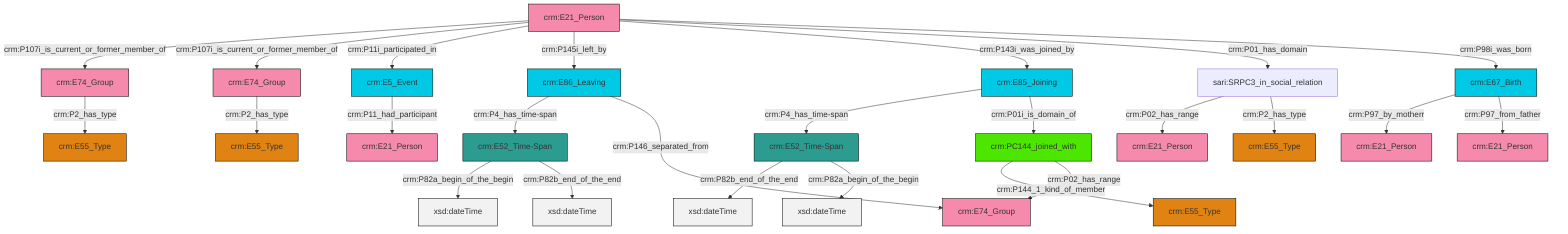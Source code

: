 graph TD
classDef Literal fill:#f2f2f2,stroke:#000000;
classDef CRM_Entity fill:#FFFFFF,stroke:#000000;
classDef Temporal_Entity fill:#00C9E6, stroke:#000000;
classDef Type fill:#E18312, stroke:#000000;
classDef Time-Span fill:#2C9C91, stroke:#000000;
classDef Appellation fill:#FFEB7F, stroke:#000000;
classDef Place fill:#008836, stroke:#000000;
classDef Persistent_Item fill:#B266B2, stroke:#000000;
classDef Conceptual_Object fill:#FFD700, stroke:#000000;
classDef Physical_Thing fill:#D2B48C, stroke:#000000;
classDef Actor fill:#f58aad, stroke:#000000;
classDef PC_Classes fill:#4ce600, stroke:#000000;
classDef Multi fill:#cccccc,stroke:#000000;

6["sari:SRPC3_in_social_relation"]:::Default -->|crm:P02_has_range| 7["crm:E21_Person"]:::Actor
8["crm:E86_Leaving"]:::Temporal_Entity -->|crm:P4_has_time-span| 9["crm:E52_Time-Span"]:::Time-Span
10["crm:E21_Person"]:::Actor -->|crm:P107i_is_current_or_former_member_of| 11["crm:E74_Group"]:::Actor
13["crm:E52_Time-Span"]:::Time-Span -->|crm:P82b_end_of_the_end| 14[xsd:dateTime]:::Literal
17["crm:E74_Group"]:::Actor -->|crm:P2_has_type| 18["crm:E55_Type"]:::Type
10["crm:E21_Person"]:::Actor -->|crm:P107i_is_current_or_former_member_of| 17["crm:E74_Group"]:::Actor
22["crm:E5_Event"]:::Temporal_Entity -->|crm:P11_had_participant| 19["crm:E21_Person"]:::Actor
11["crm:E74_Group"]:::Actor -->|crm:P2_has_type| 2["crm:E55_Type"]:::Type
27["crm:E85_Joining"]:::Temporal_Entity -->|crm:P4_has_time-span| 13["crm:E52_Time-Span"]:::Time-Span
25["crm:PC144_joined_with"]:::PC_Classes -->|crm:P144_1_kind_of_member| 0["crm:E55_Type"]:::Type
10["crm:E21_Person"]:::Actor -->|crm:P11i_participated_in| 22["crm:E5_Event"]:::Temporal_Entity
13["crm:E52_Time-Span"]:::Time-Span -->|crm:P82a_begin_of_the_begin| 32[xsd:dateTime]:::Literal
9["crm:E52_Time-Span"]:::Time-Span -->|crm:P82a_begin_of_the_begin| 34[xsd:dateTime]:::Literal
27["crm:E85_Joining"]:::Temporal_Entity -->|crm:P01i_is_domain_of| 25["crm:PC144_joined_with"]:::PC_Classes
4["crm:E67_Birth"]:::Temporal_Entity -->|crm:P97_by_motherr| 35["crm:E21_Person"]:::Actor
4["crm:E67_Birth"]:::Temporal_Entity -->|crm:P97_from_father| 23["crm:E21_Person"]:::Actor
9["crm:E52_Time-Span"]:::Time-Span -->|crm:P82b_end_of_the_end| 40[xsd:dateTime]:::Literal
6["sari:SRPC3_in_social_relation"]:::Default -->|crm:P2_has_type| 28["crm:E55_Type"]:::Type
10["crm:E21_Person"]:::Actor -->|crm:P145i_left_by| 8["crm:E86_Leaving"]:::Temporal_Entity
8["crm:E86_Leaving"]:::Temporal_Entity -->|crm:P146_separated_from| 38["crm:E74_Group"]:::Actor
25["crm:PC144_joined_with"]:::PC_Classes -->|crm:P02_has_range| 38["crm:E74_Group"]:::Actor
10["crm:E21_Person"]:::Actor -->|crm:P143i_was_joined_by| 27["crm:E85_Joining"]:::Temporal_Entity
10["crm:E21_Person"]:::Actor -->|crm:P01_has_domain| 6["sari:SRPC3_in_social_relation"]:::Default
10["crm:E21_Person"]:::Actor -->|crm:P98i_was_born| 4["crm:E67_Birth"]:::Temporal_Entity
